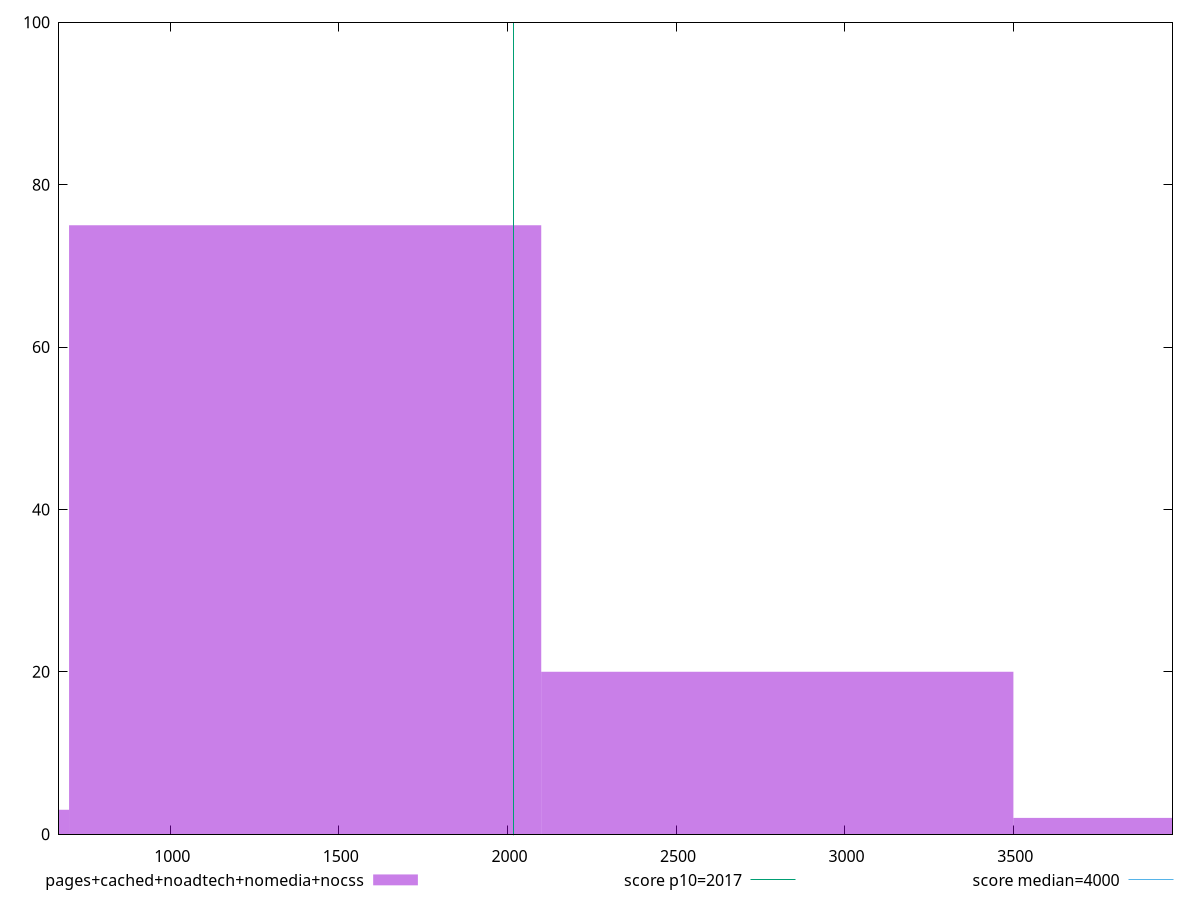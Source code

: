 reset

$pagesCachedNoadtechNomediaNocss <<EOF
1400.2184214518256 75
0 3
2800.4368429036513 20
4200.655264355477 2
EOF

set key outside below
set boxwidth 1400.2184214518256
set xrange [670.2560000000004:3972.3479999999995]
set yrange [0:100]
set trange [0:100]
set style fill transparent solid 0.5 noborder

set parametric
set terminal svg size 640, 490 enhanced background rgb 'white'
set output "report_00015_2021-02-09T16-11-33.973Z/mainthread-work-breakdown/comparison/histogram/4_vs_5.svg"

plot $pagesCachedNoadtechNomediaNocss title "pages+cached+noadtech+nomedia+nocss" with boxes, \
     2017,t title "score p10=2017", \
     4000,t title "score median=4000"

reset
